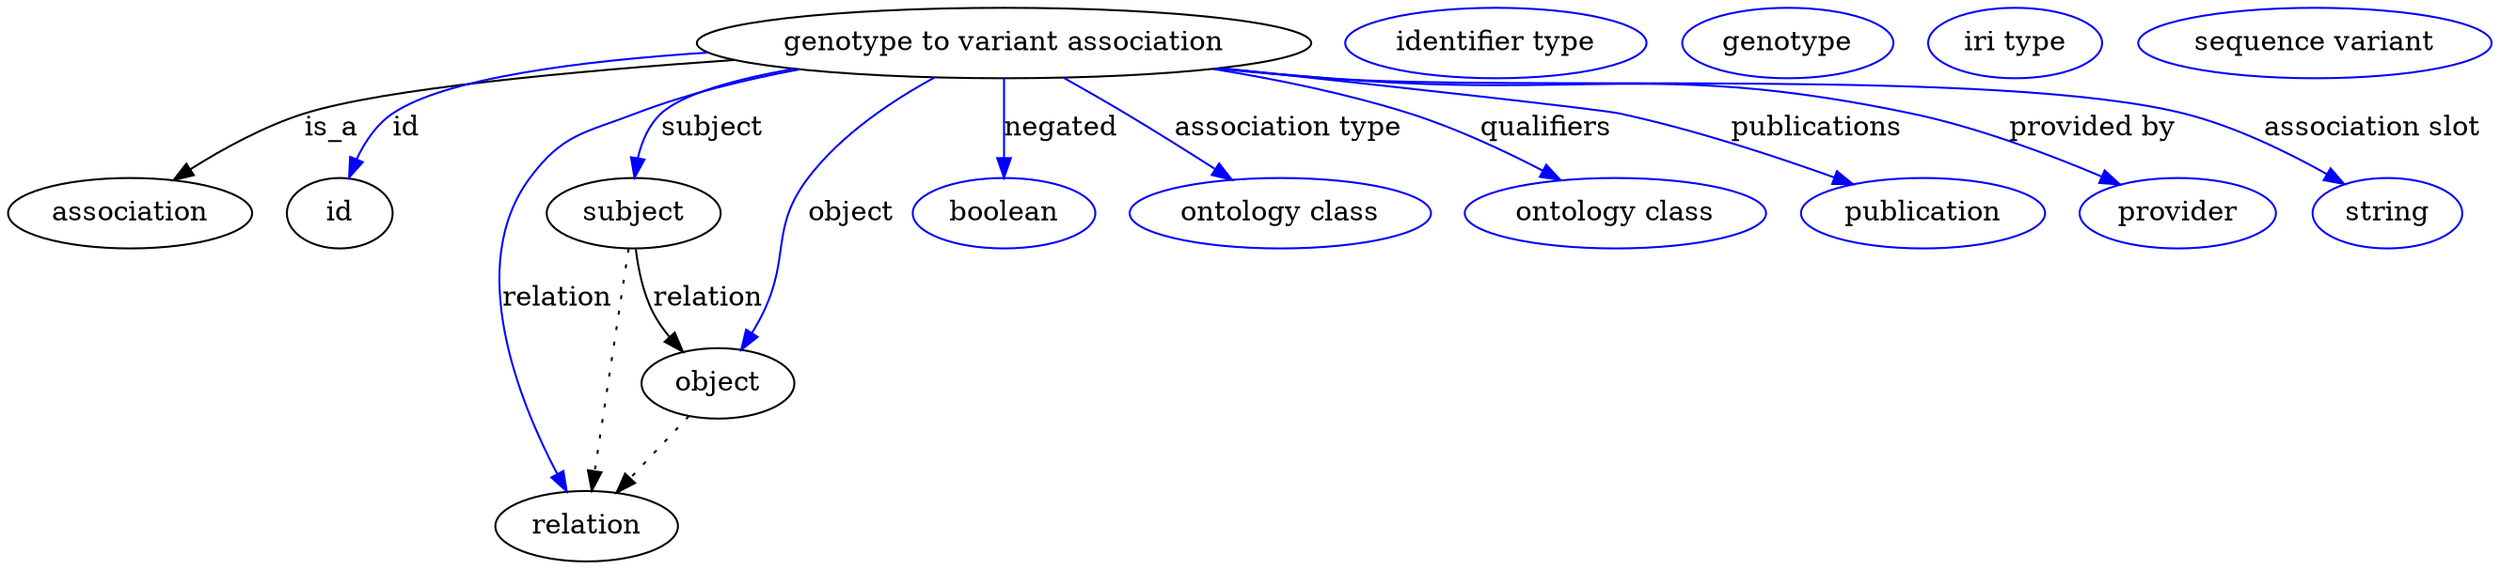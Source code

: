 digraph {
	graph [bb="0,0,1050.7,281"];
	node [label="\N"];
	"genotype to variant association"	 [height=0.5,
		label="genotype to variant association",
		pos="437.4,263",
		width=3.33];
	association	 [height=0.5,
		pos="49.402,177",
		width=1.3723];
	"genotype to variant association" -> association	 [label=is_a,
		lp="145.68,220",
		pos="e,71.092,193.3 329.74,254.96 257.46,248.66 169.23,238.97 133.85,227 114.69,220.52 95.144,209.3 79.687,199.12"];
	id	 [height=0.5,
		pos="143.4,177",
		width=0.75];
	"genotype to variant association" -> id	 [color=blue,
		label=id,
		lp="179.85,220",
		pos="e,149.46,194.66 323.64,257.17 263.94,252.24 198.18,243.24 173.51,227 165.06,221.44 158.62,212.6 153.91,203.9",
		style=solid];
	subject	 [height=0.5,
		pos="276.4,177",
		width=0.97656];
	"genotype to variant association" -> subject	 [color=blue,
		label=subject,
		lp="314.23,220",
		pos="e,278.37,195.06 356.43,249.63 329.41,243.73 303.66,236.07 293.75,227 287.46,221.24 283.45,213.09 280.89,205.03",
		style=solid];
	relation	 [height=0.5,
		pos="256.4,18",
		width=1.031];
	"genotype to variant association" -> relation	 [color=blue,
		label=relation,
		lp="240.78,134",
		pos="e,247,35.476 354.53,249.87 330.08,244.44 303.64,237.01 280.4,227 256.85,216.86 246.28,216.56 232.4,195 202.59,148.68 225.71,81.424 \
242.65,44.586",
		style=solid];
	object	 [height=0.5,
		pos="316.4,91",
		width=0.88096];
	"genotype to variant association" -> object	 [color=blue,
		label=object,
		lp="373.51,177",
		pos="e,325.12,108.39 409.11,245.26 391.68,233.03 370.08,215.36 356.19,195 338.23,168.67 345.29,156.57 333.4,127 332.16,123.92 330.79,\
120.73 329.38,117.58",
		style=solid];
	negated	 [color=blue,
		height=0.5,
		label=boolean,
		pos="437.4,177",
		width=1.0584];
	"genotype to variant association" -> negated	 [color=blue,
		label=negated,
		lp="459.17,220",
		pos="e,437.4,195.21 437.4,244.76 437.4,233.36 437.4,218.43 437.4,205.49",
		style=solid];
	"association type"	 [color=blue,
		height=0.5,
		label="ontology class",
		pos="554.4,177",
		width=1.6931];
	"genotype to variant association" -> "association type"	 [color=blue,
		label="association type",
		lp="548.31,220",
		pos="e,531.38,193.92 461.64,245.18 479.49,232.07 503.89,214.13 523.19,199.94",
		style=solid];
	qualifiers	 [color=blue,
		height=0.5,
		label="ontology class",
		pos="694.4,177",
		width=1.6931];
	"genotype to variant association" -> qualifiers	 [color=blue,
		label=qualifiers,
		lp="654.45,220",
		pos="e,667.24,193.38 516.26,249.42 542.49,243.81 571.58,236.39 597.4,227 618.33,219.39 640.48,208.24 658.33,198.39",
		style=solid];
	publications	 [color=blue,
		height=0.5,
		label=publication,
		pos="823.4,177",
		width=1.3859];
	"genotype to variant association" -> publications	 [color=blue,
		label=publications,
		lp="765.62,220",
		pos="e,790.84,190.82 524.98,250.66 592.79,241.03 676.51,228.97 684.4,227 717.64,218.69 754.04,205.44 781.25,194.66",
		style=solid];
	"provided by"	 [color=blue,
		height=0.5,
		label=provider,
		pos="931.4,177",
		width=1.1129];
	"genotype to variant association" -> "provided by"	 [color=blue,
		label="provided by",
		lp="881.03,220",
		pos="e,904.19,190.37 522.66,250.33 537.23,248.39 552.24,246.52 566.4,245 671.43,233.7 700.41,250.48 803.4,227 835.37,219.71 869.91,205.84 \
895.04,194.55",
		style=solid];
	"association slot"	 [color=blue,
		height=0.5,
		label=string,
		pos="1020.4,177",
		width=0.8403];
	"genotype to variant association" -> "association slot"	 [color=blue,
		label="association slot",
		lp="998.37,220",
		pos="e,999.5,190.4 521.59,250.17 536.49,248.21 551.88,246.38 566.4,245 644.37,237.58 842.58,246.64 918.4,227 944.11,220.34 971,206.85 \
990.71,195.56",
		style=solid];
	association_id	 [color=blue,
		height=0.5,
		label="identifier type",
		pos="634.4,263",
		width=1.652];
	subject -> relation	 [pos="e,258.67,36.027 274.11,158.76 270.64,131.21 264.04,78.735 259.95,46.223",
		style=dotted];
	subject -> object	 [label=relation,
		lp="312.78,134",
		pos="e,302.82,107.46 279.98,158.87 282.29,149.13 285.78,137.08 290.64,127 292.43,123.29 294.6,119.56 296.91,115.97"];
	"genotype to variant association_subject"	 [color=blue,
		height=0.5,
		label=genotype,
		pos="754.4,263",
		width=1.1812];
	"genotype to variant association_relation"	 [color=blue,
		height=0.5,
		label="iri type",
		pos="850.4,263",
		width=0.9834];
	object -> relation	 [pos="e,270.17,34.752 302.79,74.435 295.09,65.075 285.33,53.191 276.74,42.745",
		style=dotted];
	"genotype to variant association_object"	 [color=blue,
		height=0.5,
		label="sequence variant",
		pos="973.4,263",
		width=1.9244];
}
